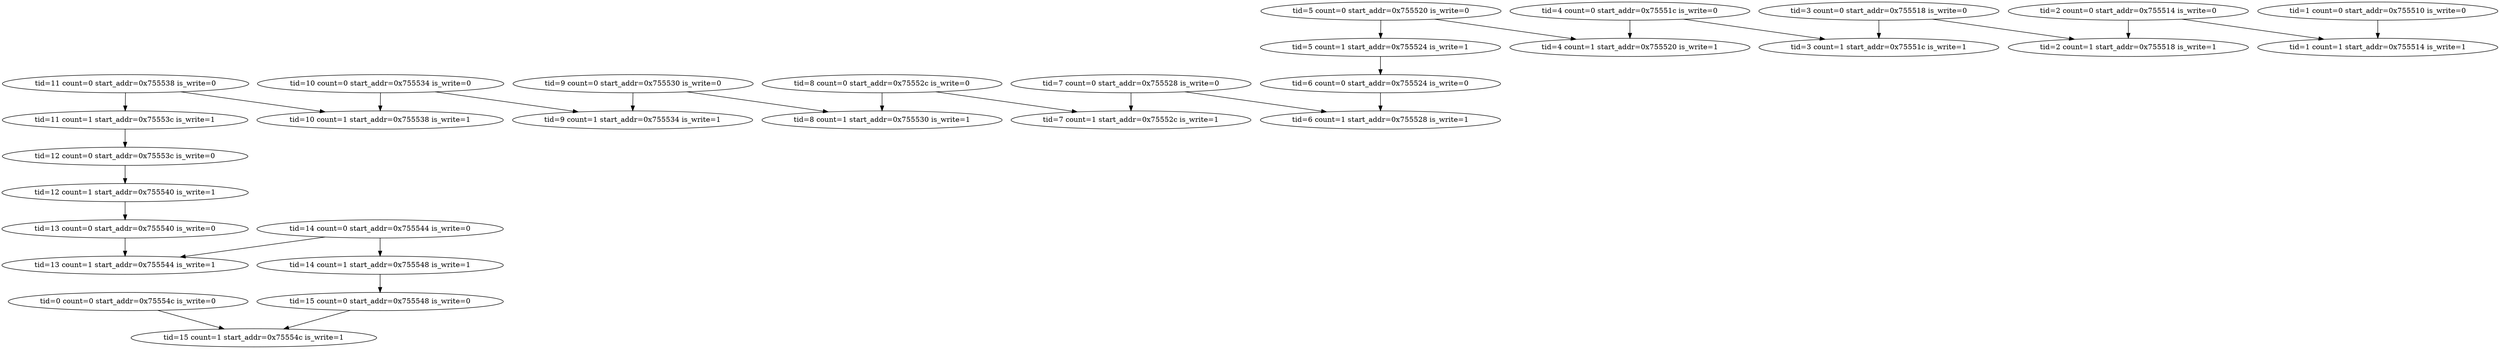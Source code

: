 digraph G {
0 [count=0, is_write=0, label="tid=0 count=0 start_addr=0x75554c is_write=0", start_addr="0x75554c", tid=0];
10 [count=0, is_write=0, label="tid=1 count=0 start_addr=0x755510 is_write=0", start_addr="0x755510", tid=1];
11 [count=1, is_write=1, label="tid=1 count=1 start_addr=0x755514 is_write=1", start_addr="0x755514", tid=1];
20 [count=0, is_write=0, label="tid=2 count=0 start_addr=0x755514 is_write=0", start_addr="0x755514", tid=2];
21 [count=1, is_write=1, label="tid=2 count=1 start_addr=0x755518 is_write=1", start_addr="0x755518", tid=2];
30 [count=0, is_write=0, label="tid=3 count=0 start_addr=0x755518 is_write=0", start_addr="0x755518", tid=3];
31 [count=1, is_write=1, label="tid=3 count=1 start_addr=0x75551c is_write=1", start_addr="0x75551c", tid=3];
40 [count=0, is_write=0, label="tid=4 count=0 start_addr=0x75551c is_write=0", start_addr="0x75551c", tid=4];
41 [count=1, is_write=1, label="tid=4 count=1 start_addr=0x755520 is_write=1", start_addr="0x755520", tid=4];
50 [count=0, is_write=0, label="tid=5 count=0 start_addr=0x755520 is_write=0", start_addr="0x755520", tid=5];
51 [count=1, is_write=1, label="tid=5 count=1 start_addr=0x755524 is_write=1", start_addr="0x755524", tid=5];
60 [count=0, is_write=0, label="tid=6 count=0 start_addr=0x755524 is_write=0", start_addr="0x755524", tid=6];
61 [count=1, is_write=1, label="tid=6 count=1 start_addr=0x755528 is_write=1", start_addr="0x755528", tid=6];
70 [count=0, is_write=0, label="tid=7 count=0 start_addr=0x755528 is_write=0", start_addr="0x755528", tid=7];
71 [count=1, is_write=1, label="tid=7 count=1 start_addr=0x75552c is_write=1", start_addr="0x75552c", tid=7];
80 [count=0, is_write=0, label="tid=8 count=0 start_addr=0x75552c is_write=0", start_addr="0x75552c", tid=8];
81 [count=1, is_write=1, label="tid=8 count=1 start_addr=0x755530 is_write=1", start_addr="0x755530", tid=8];
90 [count=0, is_write=0, label="tid=9 count=0 start_addr=0x755530 is_write=0", start_addr="0x755530", tid=9];
91 [count=1, is_write=1, label="tid=9 count=1 start_addr=0x755534 is_write=1", start_addr="0x755534", tid=9];
100 [count=0, is_write=0, label="tid=10 count=0 start_addr=0x755534 is_write=0", start_addr="0x755534", tid=10];
101 [count=1, is_write=1, label="tid=10 count=1 start_addr=0x755538 is_write=1", start_addr="0x755538", tid=10];
110 [count=0, is_write=0, label="tid=11 count=0 start_addr=0x755538 is_write=0", start_addr="0x755538", tid=11];
111 [count=1, is_write=1, label="tid=11 count=1 start_addr=0x75553c is_write=1", start_addr="0x75553c", tid=11];
120 [count=0, is_write=0, label="tid=12 count=0 start_addr=0x75553c is_write=0", start_addr="0x75553c", tid=12];
121 [count=1, is_write=1, label="tid=12 count=1 start_addr=0x755540 is_write=1", start_addr="0x755540", tid=12];
130 [count=0, is_write=0, label="tid=13 count=0 start_addr=0x755540 is_write=0", start_addr="0x755540", tid=13];
131 [count=1, is_write=1, label="tid=13 count=1 start_addr=0x755544 is_write=1", start_addr="0x755544", tid=13];
140 [count=0, is_write=0, label="tid=14 count=0 start_addr=0x755544 is_write=0", start_addr="0x755544", tid=14];
141 [count=1, is_write=1, label="tid=14 count=1 start_addr=0x755548 is_write=1", start_addr="0x755548", tid=14];
150 [count=0, is_write=0, label="tid=15 count=0 start_addr=0x755548 is_write=0", start_addr="0x755548", tid=15];
151 [count=1, is_write=1, label="tid=15 count=1 start_addr=0x75554c is_write=1", start_addr="0x75554c", tid=15];
10->11 ;
20->21 ;
30->31 ;
40->41 ;
50->51 ;
60->61 ;
70->71 ;
80->81 ;
90->91 ;
100->101 ;
110->111 ;
120->121 ;
130->131 ;
140->141 ;
150->151 ;
0->151 ;
20->11 ;
30->21 ;
40->31 ;
50->41 ;
51->60 ;
70->61 ;
80->71 ;
90->81 ;
100->91 ;
110->101 ;
111->120 ;
121->130 ;
140->131 ;
141->150 ;
}
